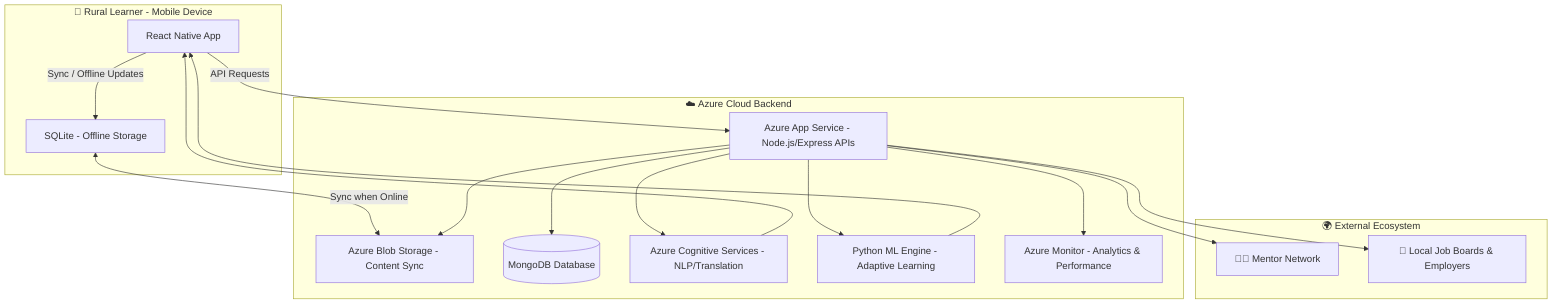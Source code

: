 flowchart TD
    subgraph UserDevice[📱 Rural Learner - Mobile Device]
        App[React Native App]
        LocalDB[SQLite - Offline Storage]
    end

    subgraph Backend[☁️ Azure Cloud Backend]
        AppService[Azure App Service - Node.js/Express APIs]
        Blob[Azure Blob Storage - Content Sync]
        MongoDB[(MongoDB Database)]
        Cognitive[Azure Cognitive Services - NLP/Translation]
        ML[Python ML Engine - Adaptive Learning]
        Monitor[Azure Monitor - Analytics & Performance]
    end

    subgraph Ecosystem[🌍 External Ecosystem]
        Mentors[👨‍🏫 Mentor Network]
        Jobs[💼 Local Job Boards & Employers]
    end

    App -->|Sync / Offline Updates| LocalDB
    App -->|API Requests| AppService
    LocalDB <-->|Sync when Online| Blob

    AppService --> MongoDB
    AppService --> Blob
    AppService --> Cognitive
    AppService --> ML
    AppService --> Monitor

    Cognitive --> App
    ML --> App

    AppService --> Mentors
    AppService --> Jobs